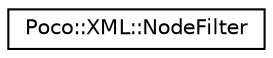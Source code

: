 digraph "Graphical Class Hierarchy"
{
 // LATEX_PDF_SIZE
  edge [fontname="Helvetica",fontsize="10",labelfontname="Helvetica",labelfontsize="10"];
  node [fontname="Helvetica",fontsize="10",shape=record];
  rankdir="LR";
  Node0 [label="Poco::XML::NodeFilter",height=0.2,width=0.4,color="black", fillcolor="white", style="filled",URL="$classPoco_1_1XML_1_1NodeFilter.html",tooltip=" "];
}
